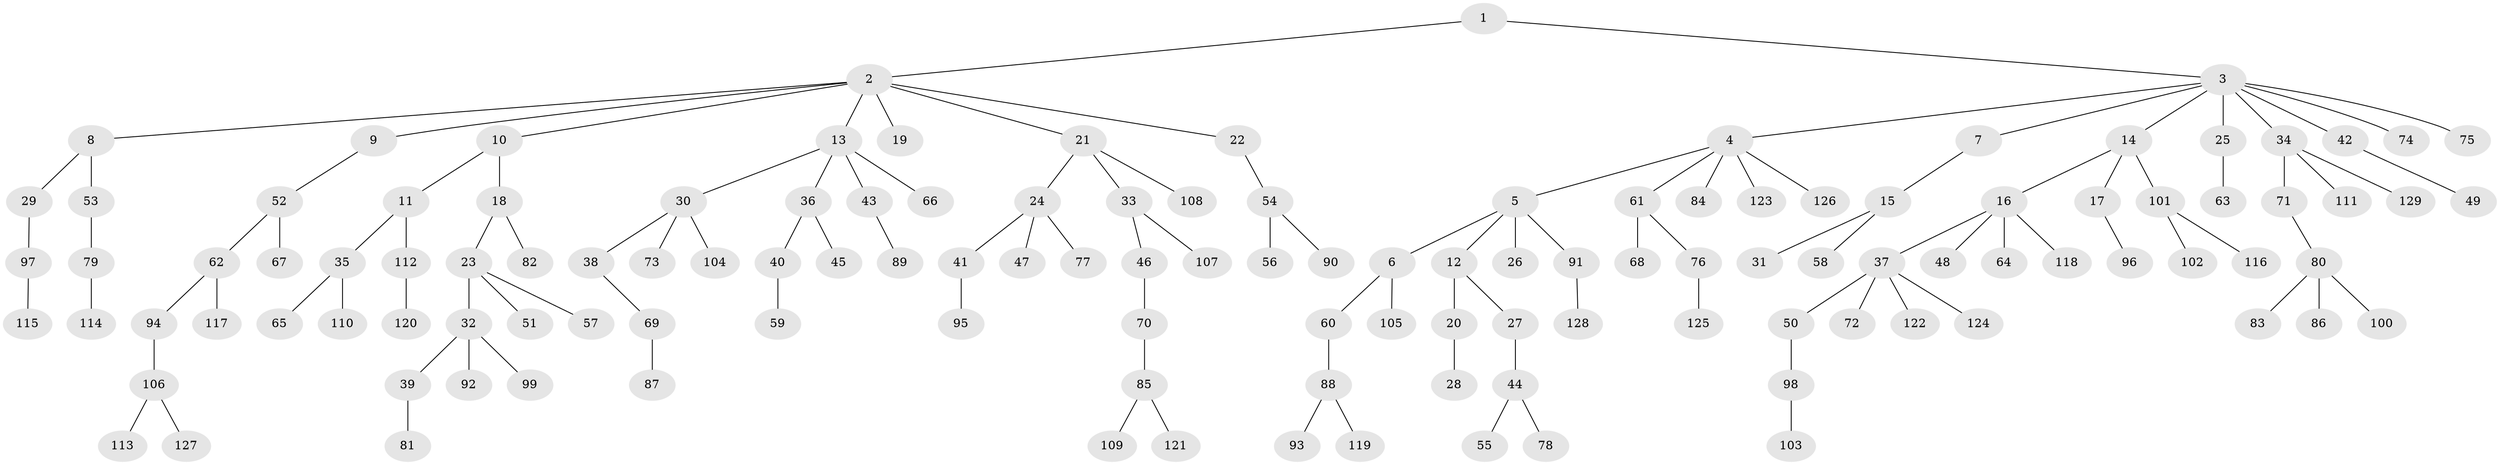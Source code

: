 // Generated by graph-tools (version 1.1) at 2025/36/03/09/25 02:36:43]
// undirected, 129 vertices, 128 edges
graph export_dot {
graph [start="1"]
  node [color=gray90,style=filled];
  1;
  2;
  3;
  4;
  5;
  6;
  7;
  8;
  9;
  10;
  11;
  12;
  13;
  14;
  15;
  16;
  17;
  18;
  19;
  20;
  21;
  22;
  23;
  24;
  25;
  26;
  27;
  28;
  29;
  30;
  31;
  32;
  33;
  34;
  35;
  36;
  37;
  38;
  39;
  40;
  41;
  42;
  43;
  44;
  45;
  46;
  47;
  48;
  49;
  50;
  51;
  52;
  53;
  54;
  55;
  56;
  57;
  58;
  59;
  60;
  61;
  62;
  63;
  64;
  65;
  66;
  67;
  68;
  69;
  70;
  71;
  72;
  73;
  74;
  75;
  76;
  77;
  78;
  79;
  80;
  81;
  82;
  83;
  84;
  85;
  86;
  87;
  88;
  89;
  90;
  91;
  92;
  93;
  94;
  95;
  96;
  97;
  98;
  99;
  100;
  101;
  102;
  103;
  104;
  105;
  106;
  107;
  108;
  109;
  110;
  111;
  112;
  113;
  114;
  115;
  116;
  117;
  118;
  119;
  120;
  121;
  122;
  123;
  124;
  125;
  126;
  127;
  128;
  129;
  1 -- 2;
  1 -- 3;
  2 -- 8;
  2 -- 9;
  2 -- 10;
  2 -- 13;
  2 -- 19;
  2 -- 21;
  2 -- 22;
  3 -- 4;
  3 -- 7;
  3 -- 14;
  3 -- 25;
  3 -- 34;
  3 -- 42;
  3 -- 74;
  3 -- 75;
  4 -- 5;
  4 -- 61;
  4 -- 84;
  4 -- 123;
  4 -- 126;
  5 -- 6;
  5 -- 12;
  5 -- 26;
  5 -- 91;
  6 -- 60;
  6 -- 105;
  7 -- 15;
  8 -- 29;
  8 -- 53;
  9 -- 52;
  10 -- 11;
  10 -- 18;
  11 -- 35;
  11 -- 112;
  12 -- 20;
  12 -- 27;
  13 -- 30;
  13 -- 36;
  13 -- 43;
  13 -- 66;
  14 -- 16;
  14 -- 17;
  14 -- 101;
  15 -- 31;
  15 -- 58;
  16 -- 37;
  16 -- 48;
  16 -- 64;
  16 -- 118;
  17 -- 96;
  18 -- 23;
  18 -- 82;
  20 -- 28;
  21 -- 24;
  21 -- 33;
  21 -- 108;
  22 -- 54;
  23 -- 32;
  23 -- 51;
  23 -- 57;
  24 -- 41;
  24 -- 47;
  24 -- 77;
  25 -- 63;
  27 -- 44;
  29 -- 97;
  30 -- 38;
  30 -- 73;
  30 -- 104;
  32 -- 39;
  32 -- 92;
  32 -- 99;
  33 -- 46;
  33 -- 107;
  34 -- 71;
  34 -- 111;
  34 -- 129;
  35 -- 65;
  35 -- 110;
  36 -- 40;
  36 -- 45;
  37 -- 50;
  37 -- 72;
  37 -- 122;
  37 -- 124;
  38 -- 69;
  39 -- 81;
  40 -- 59;
  41 -- 95;
  42 -- 49;
  43 -- 89;
  44 -- 55;
  44 -- 78;
  46 -- 70;
  50 -- 98;
  52 -- 62;
  52 -- 67;
  53 -- 79;
  54 -- 56;
  54 -- 90;
  60 -- 88;
  61 -- 68;
  61 -- 76;
  62 -- 94;
  62 -- 117;
  69 -- 87;
  70 -- 85;
  71 -- 80;
  76 -- 125;
  79 -- 114;
  80 -- 83;
  80 -- 86;
  80 -- 100;
  85 -- 109;
  85 -- 121;
  88 -- 93;
  88 -- 119;
  91 -- 128;
  94 -- 106;
  97 -- 115;
  98 -- 103;
  101 -- 102;
  101 -- 116;
  106 -- 113;
  106 -- 127;
  112 -- 120;
}
